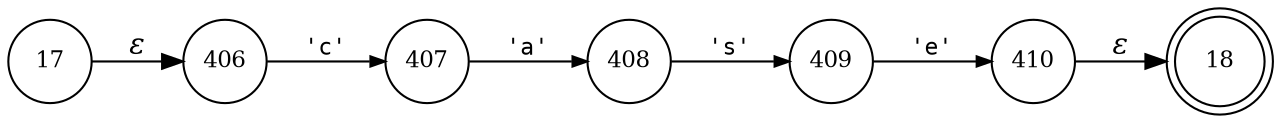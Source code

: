 digraph ATN {
rankdir=LR;
s18[fontsize=11, label="18", shape=doublecircle, fixedsize=true, width=.6];
s17[fontsize=11,label="17", shape=circle, fixedsize=true, width=.55, peripheries=1];
s406[fontsize=11,label="406", shape=circle, fixedsize=true, width=.55, peripheries=1];
s407[fontsize=11,label="407", shape=circle, fixedsize=true, width=.55, peripheries=1];
s408[fontsize=11,label="408", shape=circle, fixedsize=true, width=.55, peripheries=1];
s409[fontsize=11,label="409", shape=circle, fixedsize=true, width=.55, peripheries=1];
s410[fontsize=11,label="410", shape=circle, fixedsize=true, width=.55, peripheries=1];
s17 -> s406 [fontname="Times-Italic", label="&epsilon;"];
s406 -> s407 [fontsize=11, fontname="Courier", arrowsize=.7, label = "'c'", arrowhead = normal];
s407 -> s408 [fontsize=11, fontname="Courier", arrowsize=.7, label = "'a'", arrowhead = normal];
s408 -> s409 [fontsize=11, fontname="Courier", arrowsize=.7, label = "'s'", arrowhead = normal];
s409 -> s410 [fontsize=11, fontname="Courier", arrowsize=.7, label = "'e'", arrowhead = normal];
s410 -> s18 [fontname="Times-Italic", label="&epsilon;"];
}